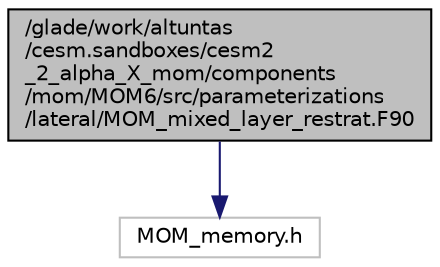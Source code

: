 digraph "/glade/work/altuntas/cesm.sandboxes/cesm2_2_alpha_X_mom/components/mom/MOM6/src/parameterizations/lateral/MOM_mixed_layer_restrat.F90"
{
 // INTERACTIVE_SVG=YES
 // LATEX_PDF_SIZE
  edge [fontname="Helvetica",fontsize="10",labelfontname="Helvetica",labelfontsize="10"];
  node [fontname="Helvetica",fontsize="10",shape=record];
  Node1 [label="/glade/work/altuntas\l/cesm.sandboxes/cesm2\l_2_alpha_X_mom/components\l/mom/MOM6/src/parameterizations\l/lateral/MOM_mixed_layer_restrat.F90",height=0.2,width=0.4,color="black", fillcolor="grey75", style="filled", fontcolor="black",tooltip=" "];
  Node1 -> Node2 [color="midnightblue",fontsize="10",style="solid",fontname="Helvetica"];
  Node2 [label="MOM_memory.h",height=0.2,width=0.4,color="grey75", fillcolor="white", style="filled",tooltip=" "];
}
